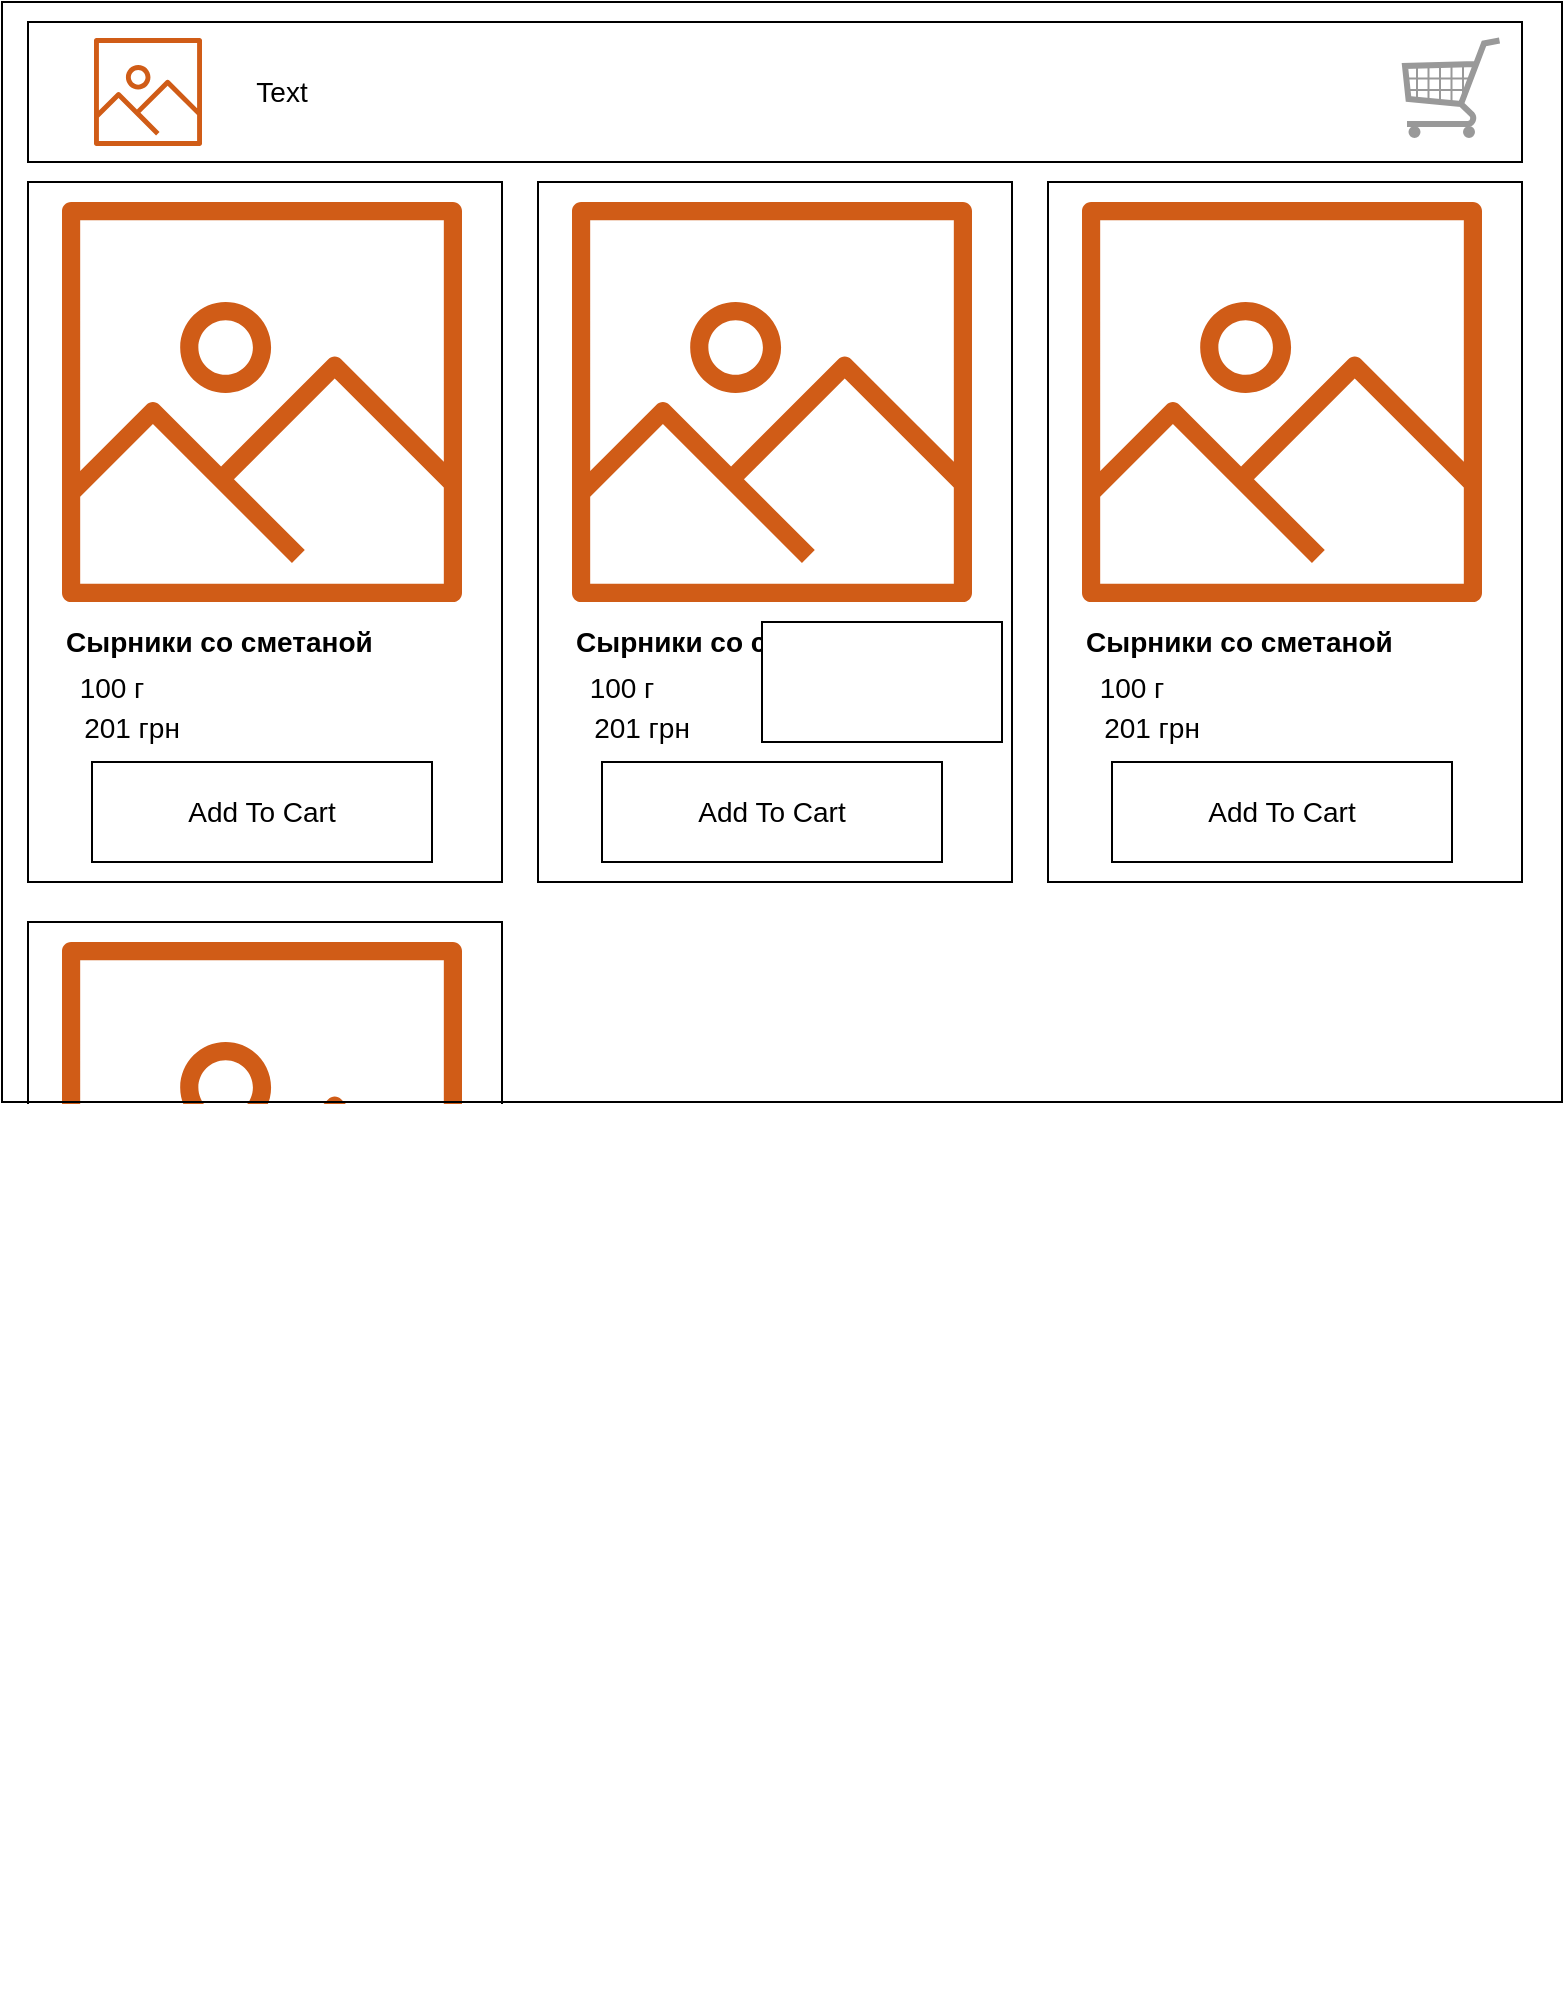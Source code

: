 <mxfile version="13.6.10" type="github" pages="3">
  <diagram id="Gm7hvLBUQmAg7F9odShK" name="PC">
    <mxGraphModel dx="1046" dy="613" grid="1" gridSize="10" guides="1" tooltips="1" connect="1" arrows="1" fold="1" page="1" pageScale="1" pageWidth="850" pageHeight="1100" math="0" shadow="0">
      <root>
        <mxCell id="LVDliFWSqMjllBE2lXC4-0" />
        <mxCell id="LVDliFWSqMjllBE2lXC4-1" parent="LVDliFWSqMjllBE2lXC4-0" />
        <mxCell id="2ffBG3hiHQZvzrd5DW8K-0" value="" style="rounded=0;whiteSpace=wrap;html=1;" parent="LVDliFWSqMjllBE2lXC4-1" vertex="1">
          <mxGeometry x="10" y="10" width="780" height="550" as="geometry" />
        </mxCell>
        <mxCell id="2ffBG3hiHQZvzrd5DW8K-10" value="" style="rounded=0;whiteSpace=wrap;html=1;fontSize=14;align=left;" parent="LVDliFWSqMjllBE2lXC4-1" vertex="1">
          <mxGeometry x="23" y="100" width="237" height="350" as="geometry" />
        </mxCell>
        <mxCell id="2ffBG3hiHQZvzrd5DW8K-1" value="" style="rounded=0;whiteSpace=wrap;html=1;" parent="LVDliFWSqMjllBE2lXC4-1" vertex="1">
          <mxGeometry x="23" y="20" width="747" height="70" as="geometry" />
        </mxCell>
        <mxCell id="2ffBG3hiHQZvzrd5DW8K-2" value="" style="verticalLabelPosition=bottom;shadow=0;dashed=0;align=center;html=1;verticalAlign=top;strokeWidth=1;shape=mxgraph.mockup.misc.shoppingCart;strokeColor=#999999;" parent="LVDliFWSqMjllBE2lXC4-1" vertex="1">
          <mxGeometry x="710" y="28" width="50" height="50" as="geometry" />
        </mxCell>
        <mxCell id="2ffBG3hiHQZvzrd5DW8K-3" value="" style="outlineConnect=0;fontColor=#232F3E;gradientColor=none;fillColor=#D05C17;strokeColor=none;dashed=0;verticalLabelPosition=bottom;verticalAlign=top;align=center;html=1;fontSize=12;fontStyle=0;aspect=fixed;pointerEvents=1;shape=mxgraph.aws4.container_registry_image;" parent="LVDliFWSqMjllBE2lXC4-1" vertex="1">
          <mxGeometry x="40" y="110" width="200" height="200" as="geometry" />
        </mxCell>
        <mxCell id="2ffBG3hiHQZvzrd5DW8K-4" value="Сырники со сметаной" style="text;html=1;strokeColor=none;fillColor=none;align=left;verticalAlign=middle;whiteSpace=wrap;rounded=0;fontSize=14;fontStyle=1" parent="LVDliFWSqMjllBE2lXC4-1" vertex="1">
          <mxGeometry x="40" y="320" width="190" height="20" as="geometry" />
        </mxCell>
        <mxCell id="2ffBG3hiHQZvzrd5DW8K-5" value="201 грн" style="text;html=1;strokeColor=none;fillColor=none;align=center;verticalAlign=middle;whiteSpace=wrap;rounded=0;fontSize=14;" parent="LVDliFWSqMjllBE2lXC4-1" vertex="1">
          <mxGeometry x="40" y="363" width="70" height="20" as="geometry" />
        </mxCell>
        <mxCell id="2ffBG3hiHQZvzrd5DW8K-6" value="100 г" style="text;html=1;strokeColor=none;fillColor=none;align=center;verticalAlign=middle;whiteSpace=wrap;rounded=0;fontSize=14;" parent="LVDliFWSqMjllBE2lXC4-1" vertex="1">
          <mxGeometry x="30" y="343" width="70" height="20" as="geometry" />
        </mxCell>
        <mxCell id="2ffBG3hiHQZvzrd5DW8K-7" value="" style="outlineConnect=0;fontColor=#232F3E;gradientColor=none;fillColor=#D05C17;strokeColor=none;dashed=0;verticalLabelPosition=bottom;verticalAlign=top;align=center;html=1;fontSize=12;fontStyle=0;aspect=fixed;pointerEvents=1;shape=mxgraph.aws4.container_registry_image;" parent="LVDliFWSqMjllBE2lXC4-1" vertex="1">
          <mxGeometry x="56" y="28" width="54" height="54" as="geometry" />
        </mxCell>
        <mxCell id="2ffBG3hiHQZvzrd5DW8K-8" value="Text" style="text;html=1;strokeColor=none;fillColor=none;align=center;verticalAlign=middle;whiteSpace=wrap;rounded=0;fontSize=14;" parent="LVDliFWSqMjllBE2lXC4-1" vertex="1">
          <mxGeometry x="130" y="45" width="40" height="20" as="geometry" />
        </mxCell>
        <mxCell id="2ffBG3hiHQZvzrd5DW8K-11" value="&lt;div&gt;Add To Cart&lt;br&gt;&lt;/div&gt;" style="rounded=0;whiteSpace=wrap;html=1;fontSize=14;align=center;" parent="LVDliFWSqMjllBE2lXC4-1" vertex="1">
          <mxGeometry x="55" y="390" width="170" height="50" as="geometry" />
        </mxCell>
        <mxCell id="KC7cytiDaOtTTGuWDnw6-1" value="" style="rounded=0;whiteSpace=wrap;html=1;fontSize=14;align=left;" vertex="1" parent="LVDliFWSqMjllBE2lXC4-1">
          <mxGeometry x="278" y="100" width="237" height="350" as="geometry" />
        </mxCell>
        <mxCell id="KC7cytiDaOtTTGuWDnw6-2" value="" style="outlineConnect=0;fontColor=#232F3E;gradientColor=none;fillColor=#D05C17;strokeColor=none;dashed=0;verticalLabelPosition=bottom;verticalAlign=top;align=center;html=1;fontSize=12;fontStyle=0;aspect=fixed;pointerEvents=1;shape=mxgraph.aws4.container_registry_image;" vertex="1" parent="LVDliFWSqMjllBE2lXC4-1">
          <mxGeometry x="295" y="110" width="200" height="200" as="geometry" />
        </mxCell>
        <mxCell id="KC7cytiDaOtTTGuWDnw6-3" value="Сырники со сметаной" style="text;html=1;strokeColor=none;fillColor=none;align=left;verticalAlign=middle;whiteSpace=wrap;rounded=0;fontSize=14;fontStyle=1" vertex="1" parent="LVDliFWSqMjllBE2lXC4-1">
          <mxGeometry x="295" y="320" width="190" height="20" as="geometry" />
        </mxCell>
        <mxCell id="KC7cytiDaOtTTGuWDnw6-4" value="201 грн" style="text;html=1;strokeColor=none;fillColor=none;align=center;verticalAlign=middle;whiteSpace=wrap;rounded=0;fontSize=14;" vertex="1" parent="LVDliFWSqMjllBE2lXC4-1">
          <mxGeometry x="295" y="363" width="70" height="20" as="geometry" />
        </mxCell>
        <mxCell id="KC7cytiDaOtTTGuWDnw6-5" value="100 г" style="text;html=1;strokeColor=none;fillColor=none;align=center;verticalAlign=middle;whiteSpace=wrap;rounded=0;fontSize=14;" vertex="1" parent="LVDliFWSqMjllBE2lXC4-1">
          <mxGeometry x="285" y="343" width="70" height="20" as="geometry" />
        </mxCell>
        <mxCell id="KC7cytiDaOtTTGuWDnw6-6" value="&lt;div&gt;Add To Cart&lt;br&gt;&lt;/div&gt;" style="rounded=0;whiteSpace=wrap;html=1;fontSize=14;align=center;" vertex="1" parent="LVDliFWSqMjllBE2lXC4-1">
          <mxGeometry x="310" y="390" width="170" height="50" as="geometry" />
        </mxCell>
        <mxCell id="KC7cytiDaOtTTGuWDnw6-7" value="" style="rounded=0;whiteSpace=wrap;html=1;fontSize=14;align=left;" vertex="1" parent="LVDliFWSqMjllBE2lXC4-1">
          <mxGeometry x="533" y="100" width="237" height="350" as="geometry" />
        </mxCell>
        <mxCell id="KC7cytiDaOtTTGuWDnw6-8" value="" style="outlineConnect=0;fontColor=#232F3E;gradientColor=none;fillColor=#D05C17;strokeColor=none;dashed=0;verticalLabelPosition=bottom;verticalAlign=top;align=center;html=1;fontSize=12;fontStyle=0;aspect=fixed;pointerEvents=1;shape=mxgraph.aws4.container_registry_image;" vertex="1" parent="LVDliFWSqMjllBE2lXC4-1">
          <mxGeometry x="550" y="110" width="200" height="200" as="geometry" />
        </mxCell>
        <mxCell id="KC7cytiDaOtTTGuWDnw6-9" value="Сырники со сметаной" style="text;html=1;strokeColor=none;fillColor=none;align=left;verticalAlign=middle;whiteSpace=wrap;rounded=0;fontSize=14;fontStyle=1" vertex="1" parent="LVDliFWSqMjllBE2lXC4-1">
          <mxGeometry x="550" y="320" width="190" height="20" as="geometry" />
        </mxCell>
        <mxCell id="KC7cytiDaOtTTGuWDnw6-10" value="201 грн" style="text;html=1;strokeColor=none;fillColor=none;align=center;verticalAlign=middle;whiteSpace=wrap;rounded=0;fontSize=14;" vertex="1" parent="LVDliFWSqMjllBE2lXC4-1">
          <mxGeometry x="550" y="363" width="70" height="20" as="geometry" />
        </mxCell>
        <mxCell id="KC7cytiDaOtTTGuWDnw6-11" value="100 г" style="text;html=1;strokeColor=none;fillColor=none;align=center;verticalAlign=middle;whiteSpace=wrap;rounded=0;fontSize=14;" vertex="1" parent="LVDliFWSqMjllBE2lXC4-1">
          <mxGeometry x="540" y="343" width="70" height="20" as="geometry" />
        </mxCell>
        <mxCell id="KC7cytiDaOtTTGuWDnw6-12" value="&lt;div&gt;Add To Cart&lt;br&gt;&lt;/div&gt;" style="rounded=0;whiteSpace=wrap;html=1;fontSize=14;align=center;" vertex="1" parent="LVDliFWSqMjllBE2lXC4-1">
          <mxGeometry x="565" y="390" width="170" height="50" as="geometry" />
        </mxCell>
        <mxCell id="KC7cytiDaOtTTGuWDnw6-13" value="" style="rounded=0;whiteSpace=wrap;html=1;fontSize=14;align=left;" vertex="1" parent="LVDliFWSqMjllBE2lXC4-1">
          <mxGeometry x="23" y="470" width="237" height="350" as="geometry" />
        </mxCell>
        <mxCell id="KC7cytiDaOtTTGuWDnw6-14" value="" style="outlineConnect=0;fontColor=#232F3E;gradientColor=none;fillColor=#D05C17;strokeColor=none;dashed=0;verticalLabelPosition=bottom;verticalAlign=top;align=center;html=1;fontSize=12;fontStyle=0;aspect=fixed;pointerEvents=1;shape=mxgraph.aws4.container_registry_image;" vertex="1" parent="LVDliFWSqMjllBE2lXC4-1">
          <mxGeometry x="40" y="480" width="200" height="200" as="geometry" />
        </mxCell>
        <mxCell id="KC7cytiDaOtTTGuWDnw6-15" value="Сырники со сметаной" style="text;html=1;strokeColor=none;fillColor=none;align=left;verticalAlign=middle;whiteSpace=wrap;rounded=0;fontSize=14;fontStyle=1" vertex="1" parent="LVDliFWSqMjllBE2lXC4-1">
          <mxGeometry x="40" y="690" width="190" height="20" as="geometry" />
        </mxCell>
        <mxCell id="KC7cytiDaOtTTGuWDnw6-16" value="201 грн" style="text;html=1;strokeColor=none;fillColor=none;align=center;verticalAlign=middle;whiteSpace=wrap;rounded=0;fontSize=14;" vertex="1" parent="LVDliFWSqMjllBE2lXC4-1">
          <mxGeometry x="40" y="733" width="70" height="20" as="geometry" />
        </mxCell>
        <mxCell id="KC7cytiDaOtTTGuWDnw6-17" value="100 г" style="text;html=1;strokeColor=none;fillColor=none;align=center;verticalAlign=middle;whiteSpace=wrap;rounded=0;fontSize=14;" vertex="1" parent="LVDliFWSqMjllBE2lXC4-1">
          <mxGeometry x="30" y="713" width="70" height="20" as="geometry" />
        </mxCell>
        <mxCell id="KC7cytiDaOtTTGuWDnw6-18" value="&lt;div&gt;Add To Cart&lt;br&gt;&lt;/div&gt;" style="rounded=0;whiteSpace=wrap;html=1;fontSize=14;align=center;" vertex="1" parent="LVDliFWSqMjllBE2lXC4-1">
          <mxGeometry x="55" y="760" width="170" height="50" as="geometry" />
        </mxCell>
        <mxCell id="KC7cytiDaOtTTGuWDnw6-19" value="" style="rounded=0;whiteSpace=wrap;html=1;" vertex="1" parent="LVDliFWSqMjllBE2lXC4-1">
          <mxGeometry x="390" y="320" width="120" height="60" as="geometry" />
        </mxCell>
        <mxCell id="KC7cytiDaOtTTGuWDnw6-20" value="" style="rounded=0;whiteSpace=wrap;html=1;strokeColor=none;" vertex="1" parent="LVDliFWSqMjllBE2lXC4-1">
          <mxGeometry x="10" y="561" width="780" height="450" as="geometry" />
        </mxCell>
        <mxCell id="KC7cytiDaOtTTGuWDnw6-21" value="" style="endArrow=none;html=1;" edge="1" parent="LVDliFWSqMjllBE2lXC4-1">
          <mxGeometry width="50" height="50" relative="1" as="geometry">
            <mxPoint x="20" y="560" as="sourcePoint" />
            <mxPoint x="420" y="560" as="targetPoint" />
          </mxGeometry>
        </mxCell>
      </root>
    </mxGraphModel>
  </diagram>
  <diagram id="VaZSZ3ENz1iNf5gc-wb0" name="mobile">
    <mxGraphModel dx="1046" dy="613" grid="1" gridSize="10" guides="1" tooltips="1" connect="1" arrows="1" fold="1" page="1" pageScale="1" pageWidth="850" pageHeight="1100" math="0" shadow="0">
      <root>
        <mxCell id="0" />
        <mxCell id="1" parent="0" />
        <mxCell id="-urSwHUXW_zK2vvEngsj-1" value="" style="rounded=0;whiteSpace=wrap;html=1;" parent="1" vertex="1">
          <mxGeometry x="40" y="40" width="310" height="550" as="geometry" />
        </mxCell>
        <mxCell id="-urSwHUXW_zK2vvEngsj-2" value="" style="rounded=0;whiteSpace=wrap;html=1;" parent="1" vertex="1">
          <mxGeometry x="40" y="40" width="310" height="70" as="geometry" />
        </mxCell>
        <mxCell id="-urSwHUXW_zK2vvEngsj-3" value="" style="verticalLabelPosition=bottom;shadow=0;dashed=0;align=center;html=1;verticalAlign=top;strokeWidth=1;shape=mxgraph.mockup.misc.shoppingCart;strokeColor=#999999;" parent="1" vertex="1">
          <mxGeometry x="290" y="50" width="50" height="50" as="geometry" />
        </mxCell>
        <mxCell id="-urSwHUXW_zK2vvEngsj-4" value="" style="outlineConnect=0;fontColor=#232F3E;gradientColor=none;fillColor=#D05C17;strokeColor=none;dashed=0;verticalLabelPosition=bottom;verticalAlign=top;align=center;html=1;fontSize=12;fontStyle=0;aspect=fixed;pointerEvents=1;shape=mxgraph.aws4.container_registry_image;" parent="1" vertex="1">
          <mxGeometry x="100" y="130" width="200" height="200" as="geometry" />
        </mxCell>
        <mxCell id="-urSwHUXW_zK2vvEngsj-5" value="Сырники со сметаной" style="text;html=1;strokeColor=none;fillColor=none;align=left;verticalAlign=middle;whiteSpace=wrap;rounded=0;fontSize=14;fontStyle=1" parent="1" vertex="1">
          <mxGeometry x="100" y="340" width="190" height="20" as="geometry" />
        </mxCell>
        <mxCell id="-urSwHUXW_zK2vvEngsj-6" value="201 грн" style="text;html=1;strokeColor=none;fillColor=none;align=center;verticalAlign=middle;whiteSpace=wrap;rounded=0;fontSize=14;" parent="1" vertex="1">
          <mxGeometry x="100" y="383" width="70" height="20" as="geometry" />
        </mxCell>
        <mxCell id="-urSwHUXW_zK2vvEngsj-7" value="100 г" style="text;html=1;strokeColor=none;fillColor=none;align=center;verticalAlign=middle;whiteSpace=wrap;rounded=0;fontSize=14;" parent="1" vertex="1">
          <mxGeometry x="90" y="363" width="70" height="20" as="geometry" />
        </mxCell>
        <mxCell id="-urSwHUXW_zK2vvEngsj-8" value="" style="outlineConnect=0;fontColor=#232F3E;gradientColor=none;fillColor=#D05C17;strokeColor=none;dashed=0;verticalLabelPosition=bottom;verticalAlign=top;align=center;html=1;fontSize=12;fontStyle=0;aspect=fixed;pointerEvents=1;shape=mxgraph.aws4.container_registry_image;" parent="1" vertex="1">
          <mxGeometry x="116" y="48" width="54" height="54" as="geometry" />
        </mxCell>
        <mxCell id="-urSwHUXW_zK2vvEngsj-9" value="Text" style="text;html=1;strokeColor=none;fillColor=none;align=center;verticalAlign=middle;whiteSpace=wrap;rounded=0;fontSize=14;" parent="1" vertex="1">
          <mxGeometry x="190" y="65" width="40" height="20" as="geometry" />
        </mxCell>
      </root>
    </mxGraphModel>
  </diagram>
  <diagram id="xMlPTnmRBBqKG5DJGhPq" name="site-price">
    <mxGraphModel dx="1046" dy="613" grid="1" gridSize="10" guides="1" tooltips="1" connect="1" arrows="1" fold="1" page="1" pageScale="1" pageWidth="850" pageHeight="1100" math="0" shadow="0">
      <root>
        <mxCell id="LTesGqevaBhVUcS6P-nu-0" />
        <mxCell id="LTesGqevaBhVUcS6P-nu-1" parent="LTesGqevaBhVUcS6P-nu-0" />
        <mxCell id="LTesGqevaBhVUcS6P-nu-2" value="" style="rounded=0;whiteSpace=wrap;html=1;fontSize=14;align=center;" parent="LTesGqevaBhVUcS6P-nu-1" vertex="1">
          <mxGeometry x="50" y="50" width="690" height="470" as="geometry" />
        </mxCell>
        <mxCell id="LTesGqevaBhVUcS6P-nu-9" value="" style="group" parent="LTesGqevaBhVUcS6P-nu-1" vertex="1" connectable="0">
          <mxGeometry x="510" y="130" width="190" height="320" as="geometry" />
        </mxCell>
        <mxCell id="LTesGqevaBhVUcS6P-nu-5" value="" style="rounded=0;whiteSpace=wrap;html=1;fontSize=14;align=center;" parent="LTesGqevaBhVUcS6P-nu-9" vertex="1">
          <mxGeometry width="190" height="320" as="geometry" />
        </mxCell>
        <mxCell id="LTesGqevaBhVUcS6P-nu-8" value="&lt;h1&gt;&lt;font style=&quot;font-size: 16px&quot;&gt;Subscription&lt;/font&gt;&lt;/h1&gt;&lt;p style=&quot;font-size: 12px&quot;&gt;50$/month&lt;br&gt;&lt;/p&gt;&lt;p&gt;2 month free&lt;br&gt;&lt;/p&gt;&lt;p&gt;Site&lt;/p&gt;&lt;div&gt;Menu&lt;/div&gt;&lt;div&gt;&lt;br&gt;&lt;/div&gt;&lt;div&gt;Orders&lt;br&gt;&lt;/div&gt;" style="text;html=1;strokeColor=none;fillColor=none;spacing=5;spacingTop=-20;whiteSpace=wrap;overflow=hidden;rounded=0;fontSize=14;align=center;" parent="LTesGqevaBhVUcS6P-nu-9" vertex="1">
          <mxGeometry x="24.783" y="15" width="140.435" height="290" as="geometry" />
        </mxCell>
        <mxCell id="LTesGqevaBhVUcS6P-nu-22" value="Register" style="rounded=0;whiteSpace=wrap;html=1;fontSize=14;align=center;" parent="LTesGqevaBhVUcS6P-nu-9" vertex="1">
          <mxGeometry x="35" y="260" width="120" height="40" as="geometry" />
        </mxCell>
        <mxCell id="LTesGqevaBhVUcS6P-nu-11" value="" style="group" parent="LTesGqevaBhVUcS6P-nu-1" vertex="1" connectable="0">
          <mxGeometry x="300" y="130" width="190" height="320" as="geometry" />
        </mxCell>
        <mxCell id="LTesGqevaBhVUcS6P-nu-12" value="" style="rounded=0;whiteSpace=wrap;html=1;fontSize=14;align=center;" parent="LTesGqevaBhVUcS6P-nu-11" vertex="1">
          <mxGeometry width="190" height="320" as="geometry" />
        </mxCell>
        <mxCell id="LTesGqevaBhVUcS6P-nu-13" value="&lt;h1&gt;&lt;font style=&quot;font-size: 16px&quot;&gt;Pay as you go&lt;br&gt;&lt;/font&gt;&lt;/h1&gt;&lt;p style=&quot;font-size: 12px&quot;&gt;2%&lt;br&gt;&lt;/p&gt;&lt;p&gt;2 month free&lt;br&gt;&lt;/p&gt;&lt;p&gt;Site&lt;/p&gt;&lt;div&gt;Menu&lt;/div&gt;&lt;div&gt;&lt;br&gt;&lt;/div&gt;&lt;div&gt;Orders&lt;br&gt;&lt;/div&gt;" style="text;html=1;strokeColor=none;fillColor=none;spacing=5;spacingTop=-20;whiteSpace=wrap;overflow=hidden;rounded=0;fontSize=14;align=center;" parent="LTesGqevaBhVUcS6P-nu-11" vertex="1">
          <mxGeometry x="24.783" y="15" width="140.435" height="290" as="geometry" />
        </mxCell>
        <mxCell id="LTesGqevaBhVUcS6P-nu-21" value="Register" style="rounded=0;whiteSpace=wrap;html=1;fontSize=14;align=center;" parent="LTesGqevaBhVUcS6P-nu-11" vertex="1">
          <mxGeometry x="35" y="260" width="120" height="40" as="geometry" />
        </mxCell>
        <mxCell id="LTesGqevaBhVUcS6P-nu-15" value="" style="group" parent="LTesGqevaBhVUcS6P-nu-1" vertex="1" connectable="0">
          <mxGeometry x="90" y="130" width="190" height="320" as="geometry" />
        </mxCell>
        <mxCell id="LTesGqevaBhVUcS6P-nu-4" value="" style="rounded=0;whiteSpace=wrap;html=1;fontSize=14;align=center;" parent="LTesGqevaBhVUcS6P-nu-15" vertex="1">
          <mxGeometry width="190" height="320" as="geometry" />
        </mxCell>
        <mxCell id="LTesGqevaBhVUcS6P-nu-7" value="&lt;h1&gt;Free&lt;/h1&gt;&lt;p&gt;Site&lt;/p&gt;&lt;p&gt;Menu&lt;/p&gt;&lt;p&gt;Orders&lt;/p&gt;" style="text;html=1;strokeColor=none;fillColor=none;spacing=5;spacingTop=-20;whiteSpace=wrap;overflow=hidden;rounded=0;fontSize=14;align=center;" parent="LTesGqevaBhVUcS6P-nu-15" vertex="1">
          <mxGeometry x="47.5" y="20" width="95" height="280" as="geometry" />
        </mxCell>
        <mxCell id="LTesGqevaBhVUcS6P-nu-16" value="Register" style="rounded=0;whiteSpace=wrap;html=1;fontSize=14;align=center;" parent="LTesGqevaBhVUcS6P-nu-15" vertex="1">
          <mxGeometry x="35" y="260" width="120" height="40" as="geometry" />
        </mxCell>
        <mxCell id="LTesGqevaBhVUcS6P-nu-23" value="Price" style="text;html=1;strokeColor=none;fillColor=none;align=center;verticalAlign=middle;whiteSpace=wrap;rounded=0;fontSize=19;fontStyle=1" parent="LTesGqevaBhVUcS6P-nu-1" vertex="1">
          <mxGeometry x="330" y="80" width="130" height="20" as="geometry" />
        </mxCell>
        <mxCell id="LTesGqevaBhVUcS6P-nu-24" value="Contact Us" style="text;html=1;strokeColor=none;fillColor=none;align=center;verticalAlign=middle;whiteSpace=wrap;rounded=0;fontSize=19;fontStyle=0" parent="LTesGqevaBhVUcS6P-nu-1" vertex="1">
          <mxGeometry x="540" y="80" width="130" height="20" as="geometry" />
        </mxCell>
        <mxCell id="LTesGqevaBhVUcS6P-nu-25" value="How it works" style="text;html=1;strokeColor=none;fillColor=none;align=center;verticalAlign=middle;whiteSpace=wrap;rounded=0;fontSize=19;fontStyle=0" parent="LTesGqevaBhVUcS6P-nu-1" vertex="1">
          <mxGeometry x="110" y="80" width="150" height="20" as="geometry" />
        </mxCell>
        <mxCell id="LTesGqevaBhVUcS6P-nu-26" value="" style="endArrow=none;html=1;fontSize=19;" parent="LTesGqevaBhVUcS6P-nu-1" edge="1">
          <mxGeometry width="50" height="50" relative="1" as="geometry">
            <mxPoint x="350" y="110" as="sourcePoint" />
            <mxPoint x="440" y="110" as="targetPoint" />
          </mxGeometry>
        </mxCell>
      </root>
    </mxGraphModel>
  </diagram>
</mxfile>
